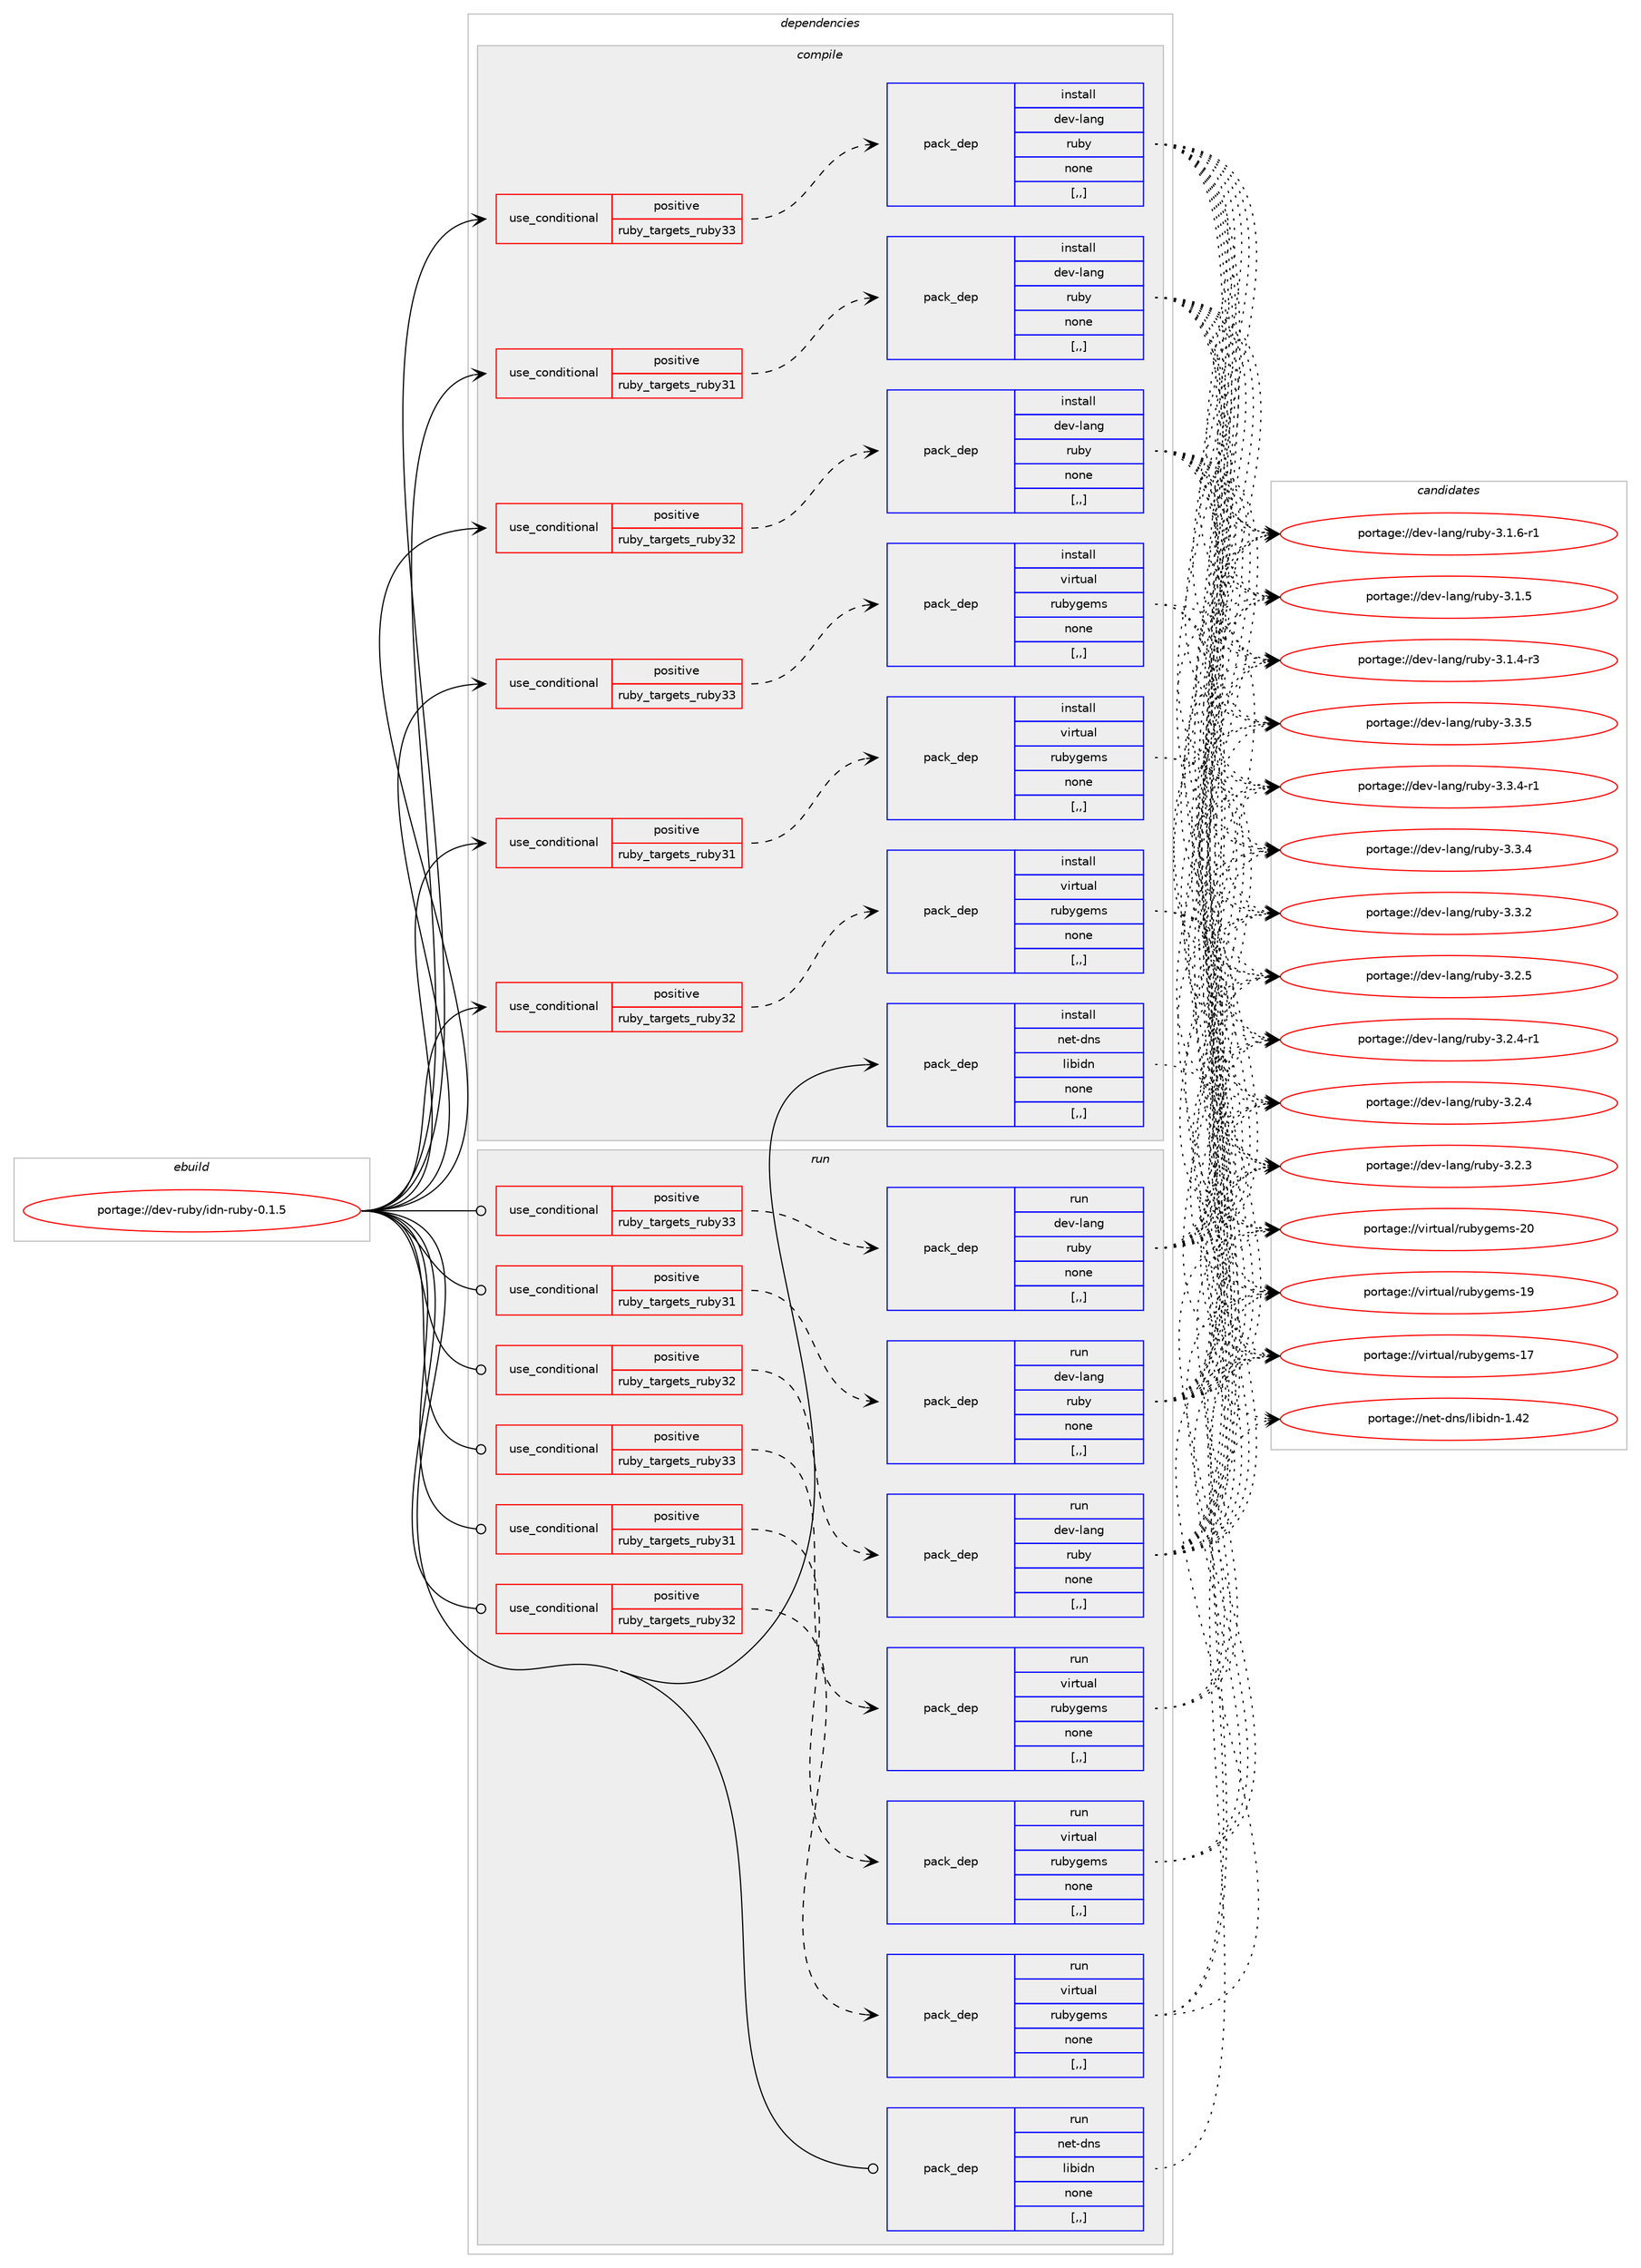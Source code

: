 digraph prolog {

# *************
# Graph options
# *************

newrank=true;
concentrate=true;
compound=true;
graph [rankdir=LR,fontname=Helvetica,fontsize=10,ranksep=1.5];#, ranksep=2.5, nodesep=0.2];
edge  [arrowhead=vee];
node  [fontname=Helvetica,fontsize=10];

# **********
# The ebuild
# **********

subgraph cluster_leftcol {
color=gray;
label=<<i>ebuild</i>>;
id [label="portage://dev-ruby/idn-ruby-0.1.5", color=red, width=4, href="../dev-ruby/idn-ruby-0.1.5.svg"];
}

# ****************
# The dependencies
# ****************

subgraph cluster_midcol {
color=gray;
label=<<i>dependencies</i>>;
subgraph cluster_compile {
fillcolor="#eeeeee";
style=filled;
label=<<i>compile</i>>;
subgraph cond180120 {
dependency682832 [label=<<TABLE BORDER="0" CELLBORDER="1" CELLSPACING="0" CELLPADDING="4"><TR><TD ROWSPAN="3" CELLPADDING="10">use_conditional</TD></TR><TR><TD>positive</TD></TR><TR><TD>ruby_targets_ruby31</TD></TR></TABLE>>, shape=none, color=red];
subgraph pack497789 {
dependency682833 [label=<<TABLE BORDER="0" CELLBORDER="1" CELLSPACING="0" CELLPADDING="4" WIDTH="220"><TR><TD ROWSPAN="6" CELLPADDING="30">pack_dep</TD></TR><TR><TD WIDTH="110">install</TD></TR><TR><TD>dev-lang</TD></TR><TR><TD>ruby</TD></TR><TR><TD>none</TD></TR><TR><TD>[,,]</TD></TR></TABLE>>, shape=none, color=blue];
}
dependency682832:e -> dependency682833:w [weight=20,style="dashed",arrowhead="vee"];
}
id:e -> dependency682832:w [weight=20,style="solid",arrowhead="vee"];
subgraph cond180121 {
dependency682834 [label=<<TABLE BORDER="0" CELLBORDER="1" CELLSPACING="0" CELLPADDING="4"><TR><TD ROWSPAN="3" CELLPADDING="10">use_conditional</TD></TR><TR><TD>positive</TD></TR><TR><TD>ruby_targets_ruby31</TD></TR></TABLE>>, shape=none, color=red];
subgraph pack497790 {
dependency682835 [label=<<TABLE BORDER="0" CELLBORDER="1" CELLSPACING="0" CELLPADDING="4" WIDTH="220"><TR><TD ROWSPAN="6" CELLPADDING="30">pack_dep</TD></TR><TR><TD WIDTH="110">install</TD></TR><TR><TD>virtual</TD></TR><TR><TD>rubygems</TD></TR><TR><TD>none</TD></TR><TR><TD>[,,]</TD></TR></TABLE>>, shape=none, color=blue];
}
dependency682834:e -> dependency682835:w [weight=20,style="dashed",arrowhead="vee"];
}
id:e -> dependency682834:w [weight=20,style="solid",arrowhead="vee"];
subgraph cond180122 {
dependency682836 [label=<<TABLE BORDER="0" CELLBORDER="1" CELLSPACING="0" CELLPADDING="4"><TR><TD ROWSPAN="3" CELLPADDING="10">use_conditional</TD></TR><TR><TD>positive</TD></TR><TR><TD>ruby_targets_ruby32</TD></TR></TABLE>>, shape=none, color=red];
subgraph pack497791 {
dependency682837 [label=<<TABLE BORDER="0" CELLBORDER="1" CELLSPACING="0" CELLPADDING="4" WIDTH="220"><TR><TD ROWSPAN="6" CELLPADDING="30">pack_dep</TD></TR><TR><TD WIDTH="110">install</TD></TR><TR><TD>dev-lang</TD></TR><TR><TD>ruby</TD></TR><TR><TD>none</TD></TR><TR><TD>[,,]</TD></TR></TABLE>>, shape=none, color=blue];
}
dependency682836:e -> dependency682837:w [weight=20,style="dashed",arrowhead="vee"];
}
id:e -> dependency682836:w [weight=20,style="solid",arrowhead="vee"];
subgraph cond180123 {
dependency682838 [label=<<TABLE BORDER="0" CELLBORDER="1" CELLSPACING="0" CELLPADDING="4"><TR><TD ROWSPAN="3" CELLPADDING="10">use_conditional</TD></TR><TR><TD>positive</TD></TR><TR><TD>ruby_targets_ruby32</TD></TR></TABLE>>, shape=none, color=red];
subgraph pack497792 {
dependency682839 [label=<<TABLE BORDER="0" CELLBORDER="1" CELLSPACING="0" CELLPADDING="4" WIDTH="220"><TR><TD ROWSPAN="6" CELLPADDING="30">pack_dep</TD></TR><TR><TD WIDTH="110">install</TD></TR><TR><TD>virtual</TD></TR><TR><TD>rubygems</TD></TR><TR><TD>none</TD></TR><TR><TD>[,,]</TD></TR></TABLE>>, shape=none, color=blue];
}
dependency682838:e -> dependency682839:w [weight=20,style="dashed",arrowhead="vee"];
}
id:e -> dependency682838:w [weight=20,style="solid",arrowhead="vee"];
subgraph cond180124 {
dependency682840 [label=<<TABLE BORDER="0" CELLBORDER="1" CELLSPACING="0" CELLPADDING="4"><TR><TD ROWSPAN="3" CELLPADDING="10">use_conditional</TD></TR><TR><TD>positive</TD></TR><TR><TD>ruby_targets_ruby33</TD></TR></TABLE>>, shape=none, color=red];
subgraph pack497793 {
dependency682841 [label=<<TABLE BORDER="0" CELLBORDER="1" CELLSPACING="0" CELLPADDING="4" WIDTH="220"><TR><TD ROWSPAN="6" CELLPADDING="30">pack_dep</TD></TR><TR><TD WIDTH="110">install</TD></TR><TR><TD>dev-lang</TD></TR><TR><TD>ruby</TD></TR><TR><TD>none</TD></TR><TR><TD>[,,]</TD></TR></TABLE>>, shape=none, color=blue];
}
dependency682840:e -> dependency682841:w [weight=20,style="dashed",arrowhead="vee"];
}
id:e -> dependency682840:w [weight=20,style="solid",arrowhead="vee"];
subgraph cond180125 {
dependency682842 [label=<<TABLE BORDER="0" CELLBORDER="1" CELLSPACING="0" CELLPADDING="4"><TR><TD ROWSPAN="3" CELLPADDING="10">use_conditional</TD></TR><TR><TD>positive</TD></TR><TR><TD>ruby_targets_ruby33</TD></TR></TABLE>>, shape=none, color=red];
subgraph pack497794 {
dependency682843 [label=<<TABLE BORDER="0" CELLBORDER="1" CELLSPACING="0" CELLPADDING="4" WIDTH="220"><TR><TD ROWSPAN="6" CELLPADDING="30">pack_dep</TD></TR><TR><TD WIDTH="110">install</TD></TR><TR><TD>virtual</TD></TR><TR><TD>rubygems</TD></TR><TR><TD>none</TD></TR><TR><TD>[,,]</TD></TR></TABLE>>, shape=none, color=blue];
}
dependency682842:e -> dependency682843:w [weight=20,style="dashed",arrowhead="vee"];
}
id:e -> dependency682842:w [weight=20,style="solid",arrowhead="vee"];
subgraph pack497795 {
dependency682844 [label=<<TABLE BORDER="0" CELLBORDER="1" CELLSPACING="0" CELLPADDING="4" WIDTH="220"><TR><TD ROWSPAN="6" CELLPADDING="30">pack_dep</TD></TR><TR><TD WIDTH="110">install</TD></TR><TR><TD>net-dns</TD></TR><TR><TD>libidn</TD></TR><TR><TD>none</TD></TR><TR><TD>[,,]</TD></TR></TABLE>>, shape=none, color=blue];
}
id:e -> dependency682844:w [weight=20,style="solid",arrowhead="vee"];
}
subgraph cluster_compileandrun {
fillcolor="#eeeeee";
style=filled;
label=<<i>compile and run</i>>;
}
subgraph cluster_run {
fillcolor="#eeeeee";
style=filled;
label=<<i>run</i>>;
subgraph cond180126 {
dependency682845 [label=<<TABLE BORDER="0" CELLBORDER="1" CELLSPACING="0" CELLPADDING="4"><TR><TD ROWSPAN="3" CELLPADDING="10">use_conditional</TD></TR><TR><TD>positive</TD></TR><TR><TD>ruby_targets_ruby31</TD></TR></TABLE>>, shape=none, color=red];
subgraph pack497796 {
dependency682846 [label=<<TABLE BORDER="0" CELLBORDER="1" CELLSPACING="0" CELLPADDING="4" WIDTH="220"><TR><TD ROWSPAN="6" CELLPADDING="30">pack_dep</TD></TR><TR><TD WIDTH="110">run</TD></TR><TR><TD>dev-lang</TD></TR><TR><TD>ruby</TD></TR><TR><TD>none</TD></TR><TR><TD>[,,]</TD></TR></TABLE>>, shape=none, color=blue];
}
dependency682845:e -> dependency682846:w [weight=20,style="dashed",arrowhead="vee"];
}
id:e -> dependency682845:w [weight=20,style="solid",arrowhead="odot"];
subgraph cond180127 {
dependency682847 [label=<<TABLE BORDER="0" CELLBORDER="1" CELLSPACING="0" CELLPADDING="4"><TR><TD ROWSPAN="3" CELLPADDING="10">use_conditional</TD></TR><TR><TD>positive</TD></TR><TR><TD>ruby_targets_ruby31</TD></TR></TABLE>>, shape=none, color=red];
subgraph pack497797 {
dependency682848 [label=<<TABLE BORDER="0" CELLBORDER="1" CELLSPACING="0" CELLPADDING="4" WIDTH="220"><TR><TD ROWSPAN="6" CELLPADDING="30">pack_dep</TD></TR><TR><TD WIDTH="110">run</TD></TR><TR><TD>virtual</TD></TR><TR><TD>rubygems</TD></TR><TR><TD>none</TD></TR><TR><TD>[,,]</TD></TR></TABLE>>, shape=none, color=blue];
}
dependency682847:e -> dependency682848:w [weight=20,style="dashed",arrowhead="vee"];
}
id:e -> dependency682847:w [weight=20,style="solid",arrowhead="odot"];
subgraph cond180128 {
dependency682849 [label=<<TABLE BORDER="0" CELLBORDER="1" CELLSPACING="0" CELLPADDING="4"><TR><TD ROWSPAN="3" CELLPADDING="10">use_conditional</TD></TR><TR><TD>positive</TD></TR><TR><TD>ruby_targets_ruby32</TD></TR></TABLE>>, shape=none, color=red];
subgraph pack497798 {
dependency682850 [label=<<TABLE BORDER="0" CELLBORDER="1" CELLSPACING="0" CELLPADDING="4" WIDTH="220"><TR><TD ROWSPAN="6" CELLPADDING="30">pack_dep</TD></TR><TR><TD WIDTH="110">run</TD></TR><TR><TD>dev-lang</TD></TR><TR><TD>ruby</TD></TR><TR><TD>none</TD></TR><TR><TD>[,,]</TD></TR></TABLE>>, shape=none, color=blue];
}
dependency682849:e -> dependency682850:w [weight=20,style="dashed",arrowhead="vee"];
}
id:e -> dependency682849:w [weight=20,style="solid",arrowhead="odot"];
subgraph cond180129 {
dependency682851 [label=<<TABLE BORDER="0" CELLBORDER="1" CELLSPACING="0" CELLPADDING="4"><TR><TD ROWSPAN="3" CELLPADDING="10">use_conditional</TD></TR><TR><TD>positive</TD></TR><TR><TD>ruby_targets_ruby32</TD></TR></TABLE>>, shape=none, color=red];
subgraph pack497799 {
dependency682852 [label=<<TABLE BORDER="0" CELLBORDER="1" CELLSPACING="0" CELLPADDING="4" WIDTH="220"><TR><TD ROWSPAN="6" CELLPADDING="30">pack_dep</TD></TR><TR><TD WIDTH="110">run</TD></TR><TR><TD>virtual</TD></TR><TR><TD>rubygems</TD></TR><TR><TD>none</TD></TR><TR><TD>[,,]</TD></TR></TABLE>>, shape=none, color=blue];
}
dependency682851:e -> dependency682852:w [weight=20,style="dashed",arrowhead="vee"];
}
id:e -> dependency682851:w [weight=20,style="solid",arrowhead="odot"];
subgraph cond180130 {
dependency682853 [label=<<TABLE BORDER="0" CELLBORDER="1" CELLSPACING="0" CELLPADDING="4"><TR><TD ROWSPAN="3" CELLPADDING="10">use_conditional</TD></TR><TR><TD>positive</TD></TR><TR><TD>ruby_targets_ruby33</TD></TR></TABLE>>, shape=none, color=red];
subgraph pack497800 {
dependency682854 [label=<<TABLE BORDER="0" CELLBORDER="1" CELLSPACING="0" CELLPADDING="4" WIDTH="220"><TR><TD ROWSPAN="6" CELLPADDING="30">pack_dep</TD></TR><TR><TD WIDTH="110">run</TD></TR><TR><TD>dev-lang</TD></TR><TR><TD>ruby</TD></TR><TR><TD>none</TD></TR><TR><TD>[,,]</TD></TR></TABLE>>, shape=none, color=blue];
}
dependency682853:e -> dependency682854:w [weight=20,style="dashed",arrowhead="vee"];
}
id:e -> dependency682853:w [weight=20,style="solid",arrowhead="odot"];
subgraph cond180131 {
dependency682855 [label=<<TABLE BORDER="0" CELLBORDER="1" CELLSPACING="0" CELLPADDING="4"><TR><TD ROWSPAN="3" CELLPADDING="10">use_conditional</TD></TR><TR><TD>positive</TD></TR><TR><TD>ruby_targets_ruby33</TD></TR></TABLE>>, shape=none, color=red];
subgraph pack497801 {
dependency682856 [label=<<TABLE BORDER="0" CELLBORDER="1" CELLSPACING="0" CELLPADDING="4" WIDTH="220"><TR><TD ROWSPAN="6" CELLPADDING="30">pack_dep</TD></TR><TR><TD WIDTH="110">run</TD></TR><TR><TD>virtual</TD></TR><TR><TD>rubygems</TD></TR><TR><TD>none</TD></TR><TR><TD>[,,]</TD></TR></TABLE>>, shape=none, color=blue];
}
dependency682855:e -> dependency682856:w [weight=20,style="dashed",arrowhead="vee"];
}
id:e -> dependency682855:w [weight=20,style="solid",arrowhead="odot"];
subgraph pack497802 {
dependency682857 [label=<<TABLE BORDER="0" CELLBORDER="1" CELLSPACING="0" CELLPADDING="4" WIDTH="220"><TR><TD ROWSPAN="6" CELLPADDING="30">pack_dep</TD></TR><TR><TD WIDTH="110">run</TD></TR><TR><TD>net-dns</TD></TR><TR><TD>libidn</TD></TR><TR><TD>none</TD></TR><TR><TD>[,,]</TD></TR></TABLE>>, shape=none, color=blue];
}
id:e -> dependency682857:w [weight=20,style="solid",arrowhead="odot"];
}
}

# **************
# The candidates
# **************

subgraph cluster_choices {
rank=same;
color=gray;
label=<<i>candidates</i>>;

subgraph choice497789 {
color=black;
nodesep=1;
choice10010111845108971101034711411798121455146514653 [label="portage://dev-lang/ruby-3.3.5", color=red, width=4,href="../dev-lang/ruby-3.3.5.svg"];
choice100101118451089711010347114117981214551465146524511449 [label="portage://dev-lang/ruby-3.3.4-r1", color=red, width=4,href="../dev-lang/ruby-3.3.4-r1.svg"];
choice10010111845108971101034711411798121455146514652 [label="portage://dev-lang/ruby-3.3.4", color=red, width=4,href="../dev-lang/ruby-3.3.4.svg"];
choice10010111845108971101034711411798121455146514650 [label="portage://dev-lang/ruby-3.3.2", color=red, width=4,href="../dev-lang/ruby-3.3.2.svg"];
choice10010111845108971101034711411798121455146504653 [label="portage://dev-lang/ruby-3.2.5", color=red, width=4,href="../dev-lang/ruby-3.2.5.svg"];
choice100101118451089711010347114117981214551465046524511449 [label="portage://dev-lang/ruby-3.2.4-r1", color=red, width=4,href="../dev-lang/ruby-3.2.4-r1.svg"];
choice10010111845108971101034711411798121455146504652 [label="portage://dev-lang/ruby-3.2.4", color=red, width=4,href="../dev-lang/ruby-3.2.4.svg"];
choice10010111845108971101034711411798121455146504651 [label="portage://dev-lang/ruby-3.2.3", color=red, width=4,href="../dev-lang/ruby-3.2.3.svg"];
choice100101118451089711010347114117981214551464946544511449 [label="portage://dev-lang/ruby-3.1.6-r1", color=red, width=4,href="../dev-lang/ruby-3.1.6-r1.svg"];
choice10010111845108971101034711411798121455146494653 [label="portage://dev-lang/ruby-3.1.5", color=red, width=4,href="../dev-lang/ruby-3.1.5.svg"];
choice100101118451089711010347114117981214551464946524511451 [label="portage://dev-lang/ruby-3.1.4-r3", color=red, width=4,href="../dev-lang/ruby-3.1.4-r3.svg"];
dependency682833:e -> choice10010111845108971101034711411798121455146514653:w [style=dotted,weight="100"];
dependency682833:e -> choice100101118451089711010347114117981214551465146524511449:w [style=dotted,weight="100"];
dependency682833:e -> choice10010111845108971101034711411798121455146514652:w [style=dotted,weight="100"];
dependency682833:e -> choice10010111845108971101034711411798121455146514650:w [style=dotted,weight="100"];
dependency682833:e -> choice10010111845108971101034711411798121455146504653:w [style=dotted,weight="100"];
dependency682833:e -> choice100101118451089711010347114117981214551465046524511449:w [style=dotted,weight="100"];
dependency682833:e -> choice10010111845108971101034711411798121455146504652:w [style=dotted,weight="100"];
dependency682833:e -> choice10010111845108971101034711411798121455146504651:w [style=dotted,weight="100"];
dependency682833:e -> choice100101118451089711010347114117981214551464946544511449:w [style=dotted,weight="100"];
dependency682833:e -> choice10010111845108971101034711411798121455146494653:w [style=dotted,weight="100"];
dependency682833:e -> choice100101118451089711010347114117981214551464946524511451:w [style=dotted,weight="100"];
}
subgraph choice497790 {
color=black;
nodesep=1;
choice118105114116117971084711411798121103101109115455048 [label="portage://virtual/rubygems-20", color=red, width=4,href="../virtual/rubygems-20.svg"];
choice118105114116117971084711411798121103101109115454957 [label="portage://virtual/rubygems-19", color=red, width=4,href="../virtual/rubygems-19.svg"];
choice118105114116117971084711411798121103101109115454955 [label="portage://virtual/rubygems-17", color=red, width=4,href="../virtual/rubygems-17.svg"];
dependency682835:e -> choice118105114116117971084711411798121103101109115455048:w [style=dotted,weight="100"];
dependency682835:e -> choice118105114116117971084711411798121103101109115454957:w [style=dotted,weight="100"];
dependency682835:e -> choice118105114116117971084711411798121103101109115454955:w [style=dotted,weight="100"];
}
subgraph choice497791 {
color=black;
nodesep=1;
choice10010111845108971101034711411798121455146514653 [label="portage://dev-lang/ruby-3.3.5", color=red, width=4,href="../dev-lang/ruby-3.3.5.svg"];
choice100101118451089711010347114117981214551465146524511449 [label="portage://dev-lang/ruby-3.3.4-r1", color=red, width=4,href="../dev-lang/ruby-3.3.4-r1.svg"];
choice10010111845108971101034711411798121455146514652 [label="portage://dev-lang/ruby-3.3.4", color=red, width=4,href="../dev-lang/ruby-3.3.4.svg"];
choice10010111845108971101034711411798121455146514650 [label="portage://dev-lang/ruby-3.3.2", color=red, width=4,href="../dev-lang/ruby-3.3.2.svg"];
choice10010111845108971101034711411798121455146504653 [label="portage://dev-lang/ruby-3.2.5", color=red, width=4,href="../dev-lang/ruby-3.2.5.svg"];
choice100101118451089711010347114117981214551465046524511449 [label="portage://dev-lang/ruby-3.2.4-r1", color=red, width=4,href="../dev-lang/ruby-3.2.4-r1.svg"];
choice10010111845108971101034711411798121455146504652 [label="portage://dev-lang/ruby-3.2.4", color=red, width=4,href="../dev-lang/ruby-3.2.4.svg"];
choice10010111845108971101034711411798121455146504651 [label="portage://dev-lang/ruby-3.2.3", color=red, width=4,href="../dev-lang/ruby-3.2.3.svg"];
choice100101118451089711010347114117981214551464946544511449 [label="portage://dev-lang/ruby-3.1.6-r1", color=red, width=4,href="../dev-lang/ruby-3.1.6-r1.svg"];
choice10010111845108971101034711411798121455146494653 [label="portage://dev-lang/ruby-3.1.5", color=red, width=4,href="../dev-lang/ruby-3.1.5.svg"];
choice100101118451089711010347114117981214551464946524511451 [label="portage://dev-lang/ruby-3.1.4-r3", color=red, width=4,href="../dev-lang/ruby-3.1.4-r3.svg"];
dependency682837:e -> choice10010111845108971101034711411798121455146514653:w [style=dotted,weight="100"];
dependency682837:e -> choice100101118451089711010347114117981214551465146524511449:w [style=dotted,weight="100"];
dependency682837:e -> choice10010111845108971101034711411798121455146514652:w [style=dotted,weight="100"];
dependency682837:e -> choice10010111845108971101034711411798121455146514650:w [style=dotted,weight="100"];
dependency682837:e -> choice10010111845108971101034711411798121455146504653:w [style=dotted,weight="100"];
dependency682837:e -> choice100101118451089711010347114117981214551465046524511449:w [style=dotted,weight="100"];
dependency682837:e -> choice10010111845108971101034711411798121455146504652:w [style=dotted,weight="100"];
dependency682837:e -> choice10010111845108971101034711411798121455146504651:w [style=dotted,weight="100"];
dependency682837:e -> choice100101118451089711010347114117981214551464946544511449:w [style=dotted,weight="100"];
dependency682837:e -> choice10010111845108971101034711411798121455146494653:w [style=dotted,weight="100"];
dependency682837:e -> choice100101118451089711010347114117981214551464946524511451:w [style=dotted,weight="100"];
}
subgraph choice497792 {
color=black;
nodesep=1;
choice118105114116117971084711411798121103101109115455048 [label="portage://virtual/rubygems-20", color=red, width=4,href="../virtual/rubygems-20.svg"];
choice118105114116117971084711411798121103101109115454957 [label="portage://virtual/rubygems-19", color=red, width=4,href="../virtual/rubygems-19.svg"];
choice118105114116117971084711411798121103101109115454955 [label="portage://virtual/rubygems-17", color=red, width=4,href="../virtual/rubygems-17.svg"];
dependency682839:e -> choice118105114116117971084711411798121103101109115455048:w [style=dotted,weight="100"];
dependency682839:e -> choice118105114116117971084711411798121103101109115454957:w [style=dotted,weight="100"];
dependency682839:e -> choice118105114116117971084711411798121103101109115454955:w [style=dotted,weight="100"];
}
subgraph choice497793 {
color=black;
nodesep=1;
choice10010111845108971101034711411798121455146514653 [label="portage://dev-lang/ruby-3.3.5", color=red, width=4,href="../dev-lang/ruby-3.3.5.svg"];
choice100101118451089711010347114117981214551465146524511449 [label="portage://dev-lang/ruby-3.3.4-r1", color=red, width=4,href="../dev-lang/ruby-3.3.4-r1.svg"];
choice10010111845108971101034711411798121455146514652 [label="portage://dev-lang/ruby-3.3.4", color=red, width=4,href="../dev-lang/ruby-3.3.4.svg"];
choice10010111845108971101034711411798121455146514650 [label="portage://dev-lang/ruby-3.3.2", color=red, width=4,href="../dev-lang/ruby-3.3.2.svg"];
choice10010111845108971101034711411798121455146504653 [label="portage://dev-lang/ruby-3.2.5", color=red, width=4,href="../dev-lang/ruby-3.2.5.svg"];
choice100101118451089711010347114117981214551465046524511449 [label="portage://dev-lang/ruby-3.2.4-r1", color=red, width=4,href="../dev-lang/ruby-3.2.4-r1.svg"];
choice10010111845108971101034711411798121455146504652 [label="portage://dev-lang/ruby-3.2.4", color=red, width=4,href="../dev-lang/ruby-3.2.4.svg"];
choice10010111845108971101034711411798121455146504651 [label="portage://dev-lang/ruby-3.2.3", color=red, width=4,href="../dev-lang/ruby-3.2.3.svg"];
choice100101118451089711010347114117981214551464946544511449 [label="portage://dev-lang/ruby-3.1.6-r1", color=red, width=4,href="../dev-lang/ruby-3.1.6-r1.svg"];
choice10010111845108971101034711411798121455146494653 [label="portage://dev-lang/ruby-3.1.5", color=red, width=4,href="../dev-lang/ruby-3.1.5.svg"];
choice100101118451089711010347114117981214551464946524511451 [label="portage://dev-lang/ruby-3.1.4-r3", color=red, width=4,href="../dev-lang/ruby-3.1.4-r3.svg"];
dependency682841:e -> choice10010111845108971101034711411798121455146514653:w [style=dotted,weight="100"];
dependency682841:e -> choice100101118451089711010347114117981214551465146524511449:w [style=dotted,weight="100"];
dependency682841:e -> choice10010111845108971101034711411798121455146514652:w [style=dotted,weight="100"];
dependency682841:e -> choice10010111845108971101034711411798121455146514650:w [style=dotted,weight="100"];
dependency682841:e -> choice10010111845108971101034711411798121455146504653:w [style=dotted,weight="100"];
dependency682841:e -> choice100101118451089711010347114117981214551465046524511449:w [style=dotted,weight="100"];
dependency682841:e -> choice10010111845108971101034711411798121455146504652:w [style=dotted,weight="100"];
dependency682841:e -> choice10010111845108971101034711411798121455146504651:w [style=dotted,weight="100"];
dependency682841:e -> choice100101118451089711010347114117981214551464946544511449:w [style=dotted,weight="100"];
dependency682841:e -> choice10010111845108971101034711411798121455146494653:w [style=dotted,weight="100"];
dependency682841:e -> choice100101118451089711010347114117981214551464946524511451:w [style=dotted,weight="100"];
}
subgraph choice497794 {
color=black;
nodesep=1;
choice118105114116117971084711411798121103101109115455048 [label="portage://virtual/rubygems-20", color=red, width=4,href="../virtual/rubygems-20.svg"];
choice118105114116117971084711411798121103101109115454957 [label="portage://virtual/rubygems-19", color=red, width=4,href="../virtual/rubygems-19.svg"];
choice118105114116117971084711411798121103101109115454955 [label="portage://virtual/rubygems-17", color=red, width=4,href="../virtual/rubygems-17.svg"];
dependency682843:e -> choice118105114116117971084711411798121103101109115455048:w [style=dotted,weight="100"];
dependency682843:e -> choice118105114116117971084711411798121103101109115454957:w [style=dotted,weight="100"];
dependency682843:e -> choice118105114116117971084711411798121103101109115454955:w [style=dotted,weight="100"];
}
subgraph choice497795 {
color=black;
nodesep=1;
choice1101011164510011011547108105981051001104549465250 [label="portage://net-dns/libidn-1.42", color=red, width=4,href="../net-dns/libidn-1.42.svg"];
dependency682844:e -> choice1101011164510011011547108105981051001104549465250:w [style=dotted,weight="100"];
}
subgraph choice497796 {
color=black;
nodesep=1;
choice10010111845108971101034711411798121455146514653 [label="portage://dev-lang/ruby-3.3.5", color=red, width=4,href="../dev-lang/ruby-3.3.5.svg"];
choice100101118451089711010347114117981214551465146524511449 [label="portage://dev-lang/ruby-3.3.4-r1", color=red, width=4,href="../dev-lang/ruby-3.3.4-r1.svg"];
choice10010111845108971101034711411798121455146514652 [label="portage://dev-lang/ruby-3.3.4", color=red, width=4,href="../dev-lang/ruby-3.3.4.svg"];
choice10010111845108971101034711411798121455146514650 [label="portage://dev-lang/ruby-3.3.2", color=red, width=4,href="../dev-lang/ruby-3.3.2.svg"];
choice10010111845108971101034711411798121455146504653 [label="portage://dev-lang/ruby-3.2.5", color=red, width=4,href="../dev-lang/ruby-3.2.5.svg"];
choice100101118451089711010347114117981214551465046524511449 [label="portage://dev-lang/ruby-3.2.4-r1", color=red, width=4,href="../dev-lang/ruby-3.2.4-r1.svg"];
choice10010111845108971101034711411798121455146504652 [label="portage://dev-lang/ruby-3.2.4", color=red, width=4,href="../dev-lang/ruby-3.2.4.svg"];
choice10010111845108971101034711411798121455146504651 [label="portage://dev-lang/ruby-3.2.3", color=red, width=4,href="../dev-lang/ruby-3.2.3.svg"];
choice100101118451089711010347114117981214551464946544511449 [label="portage://dev-lang/ruby-3.1.6-r1", color=red, width=4,href="../dev-lang/ruby-3.1.6-r1.svg"];
choice10010111845108971101034711411798121455146494653 [label="portage://dev-lang/ruby-3.1.5", color=red, width=4,href="../dev-lang/ruby-3.1.5.svg"];
choice100101118451089711010347114117981214551464946524511451 [label="portage://dev-lang/ruby-3.1.4-r3", color=red, width=4,href="../dev-lang/ruby-3.1.4-r3.svg"];
dependency682846:e -> choice10010111845108971101034711411798121455146514653:w [style=dotted,weight="100"];
dependency682846:e -> choice100101118451089711010347114117981214551465146524511449:w [style=dotted,weight="100"];
dependency682846:e -> choice10010111845108971101034711411798121455146514652:w [style=dotted,weight="100"];
dependency682846:e -> choice10010111845108971101034711411798121455146514650:w [style=dotted,weight="100"];
dependency682846:e -> choice10010111845108971101034711411798121455146504653:w [style=dotted,weight="100"];
dependency682846:e -> choice100101118451089711010347114117981214551465046524511449:w [style=dotted,weight="100"];
dependency682846:e -> choice10010111845108971101034711411798121455146504652:w [style=dotted,weight="100"];
dependency682846:e -> choice10010111845108971101034711411798121455146504651:w [style=dotted,weight="100"];
dependency682846:e -> choice100101118451089711010347114117981214551464946544511449:w [style=dotted,weight="100"];
dependency682846:e -> choice10010111845108971101034711411798121455146494653:w [style=dotted,weight="100"];
dependency682846:e -> choice100101118451089711010347114117981214551464946524511451:w [style=dotted,weight="100"];
}
subgraph choice497797 {
color=black;
nodesep=1;
choice118105114116117971084711411798121103101109115455048 [label="portage://virtual/rubygems-20", color=red, width=4,href="../virtual/rubygems-20.svg"];
choice118105114116117971084711411798121103101109115454957 [label="portage://virtual/rubygems-19", color=red, width=4,href="../virtual/rubygems-19.svg"];
choice118105114116117971084711411798121103101109115454955 [label="portage://virtual/rubygems-17", color=red, width=4,href="../virtual/rubygems-17.svg"];
dependency682848:e -> choice118105114116117971084711411798121103101109115455048:w [style=dotted,weight="100"];
dependency682848:e -> choice118105114116117971084711411798121103101109115454957:w [style=dotted,weight="100"];
dependency682848:e -> choice118105114116117971084711411798121103101109115454955:w [style=dotted,weight="100"];
}
subgraph choice497798 {
color=black;
nodesep=1;
choice10010111845108971101034711411798121455146514653 [label="portage://dev-lang/ruby-3.3.5", color=red, width=4,href="../dev-lang/ruby-3.3.5.svg"];
choice100101118451089711010347114117981214551465146524511449 [label="portage://dev-lang/ruby-3.3.4-r1", color=red, width=4,href="../dev-lang/ruby-3.3.4-r1.svg"];
choice10010111845108971101034711411798121455146514652 [label="portage://dev-lang/ruby-3.3.4", color=red, width=4,href="../dev-lang/ruby-3.3.4.svg"];
choice10010111845108971101034711411798121455146514650 [label="portage://dev-lang/ruby-3.3.2", color=red, width=4,href="../dev-lang/ruby-3.3.2.svg"];
choice10010111845108971101034711411798121455146504653 [label="portage://dev-lang/ruby-3.2.5", color=red, width=4,href="../dev-lang/ruby-3.2.5.svg"];
choice100101118451089711010347114117981214551465046524511449 [label="portage://dev-lang/ruby-3.2.4-r1", color=red, width=4,href="../dev-lang/ruby-3.2.4-r1.svg"];
choice10010111845108971101034711411798121455146504652 [label="portage://dev-lang/ruby-3.2.4", color=red, width=4,href="../dev-lang/ruby-3.2.4.svg"];
choice10010111845108971101034711411798121455146504651 [label="portage://dev-lang/ruby-3.2.3", color=red, width=4,href="../dev-lang/ruby-3.2.3.svg"];
choice100101118451089711010347114117981214551464946544511449 [label="portage://dev-lang/ruby-3.1.6-r1", color=red, width=4,href="../dev-lang/ruby-3.1.6-r1.svg"];
choice10010111845108971101034711411798121455146494653 [label="portage://dev-lang/ruby-3.1.5", color=red, width=4,href="../dev-lang/ruby-3.1.5.svg"];
choice100101118451089711010347114117981214551464946524511451 [label="portage://dev-lang/ruby-3.1.4-r3", color=red, width=4,href="../dev-lang/ruby-3.1.4-r3.svg"];
dependency682850:e -> choice10010111845108971101034711411798121455146514653:w [style=dotted,weight="100"];
dependency682850:e -> choice100101118451089711010347114117981214551465146524511449:w [style=dotted,weight="100"];
dependency682850:e -> choice10010111845108971101034711411798121455146514652:w [style=dotted,weight="100"];
dependency682850:e -> choice10010111845108971101034711411798121455146514650:w [style=dotted,weight="100"];
dependency682850:e -> choice10010111845108971101034711411798121455146504653:w [style=dotted,weight="100"];
dependency682850:e -> choice100101118451089711010347114117981214551465046524511449:w [style=dotted,weight="100"];
dependency682850:e -> choice10010111845108971101034711411798121455146504652:w [style=dotted,weight="100"];
dependency682850:e -> choice10010111845108971101034711411798121455146504651:w [style=dotted,weight="100"];
dependency682850:e -> choice100101118451089711010347114117981214551464946544511449:w [style=dotted,weight="100"];
dependency682850:e -> choice10010111845108971101034711411798121455146494653:w [style=dotted,weight="100"];
dependency682850:e -> choice100101118451089711010347114117981214551464946524511451:w [style=dotted,weight="100"];
}
subgraph choice497799 {
color=black;
nodesep=1;
choice118105114116117971084711411798121103101109115455048 [label="portage://virtual/rubygems-20", color=red, width=4,href="../virtual/rubygems-20.svg"];
choice118105114116117971084711411798121103101109115454957 [label="portage://virtual/rubygems-19", color=red, width=4,href="../virtual/rubygems-19.svg"];
choice118105114116117971084711411798121103101109115454955 [label="portage://virtual/rubygems-17", color=red, width=4,href="../virtual/rubygems-17.svg"];
dependency682852:e -> choice118105114116117971084711411798121103101109115455048:w [style=dotted,weight="100"];
dependency682852:e -> choice118105114116117971084711411798121103101109115454957:w [style=dotted,weight="100"];
dependency682852:e -> choice118105114116117971084711411798121103101109115454955:w [style=dotted,weight="100"];
}
subgraph choice497800 {
color=black;
nodesep=1;
choice10010111845108971101034711411798121455146514653 [label="portage://dev-lang/ruby-3.3.5", color=red, width=4,href="../dev-lang/ruby-3.3.5.svg"];
choice100101118451089711010347114117981214551465146524511449 [label="portage://dev-lang/ruby-3.3.4-r1", color=red, width=4,href="../dev-lang/ruby-3.3.4-r1.svg"];
choice10010111845108971101034711411798121455146514652 [label="portage://dev-lang/ruby-3.3.4", color=red, width=4,href="../dev-lang/ruby-3.3.4.svg"];
choice10010111845108971101034711411798121455146514650 [label="portage://dev-lang/ruby-3.3.2", color=red, width=4,href="../dev-lang/ruby-3.3.2.svg"];
choice10010111845108971101034711411798121455146504653 [label="portage://dev-lang/ruby-3.2.5", color=red, width=4,href="../dev-lang/ruby-3.2.5.svg"];
choice100101118451089711010347114117981214551465046524511449 [label="portage://dev-lang/ruby-3.2.4-r1", color=red, width=4,href="../dev-lang/ruby-3.2.4-r1.svg"];
choice10010111845108971101034711411798121455146504652 [label="portage://dev-lang/ruby-3.2.4", color=red, width=4,href="../dev-lang/ruby-3.2.4.svg"];
choice10010111845108971101034711411798121455146504651 [label="portage://dev-lang/ruby-3.2.3", color=red, width=4,href="../dev-lang/ruby-3.2.3.svg"];
choice100101118451089711010347114117981214551464946544511449 [label="portage://dev-lang/ruby-3.1.6-r1", color=red, width=4,href="../dev-lang/ruby-3.1.6-r1.svg"];
choice10010111845108971101034711411798121455146494653 [label="portage://dev-lang/ruby-3.1.5", color=red, width=4,href="../dev-lang/ruby-3.1.5.svg"];
choice100101118451089711010347114117981214551464946524511451 [label="portage://dev-lang/ruby-3.1.4-r3", color=red, width=4,href="../dev-lang/ruby-3.1.4-r3.svg"];
dependency682854:e -> choice10010111845108971101034711411798121455146514653:w [style=dotted,weight="100"];
dependency682854:e -> choice100101118451089711010347114117981214551465146524511449:w [style=dotted,weight="100"];
dependency682854:e -> choice10010111845108971101034711411798121455146514652:w [style=dotted,weight="100"];
dependency682854:e -> choice10010111845108971101034711411798121455146514650:w [style=dotted,weight="100"];
dependency682854:e -> choice10010111845108971101034711411798121455146504653:w [style=dotted,weight="100"];
dependency682854:e -> choice100101118451089711010347114117981214551465046524511449:w [style=dotted,weight="100"];
dependency682854:e -> choice10010111845108971101034711411798121455146504652:w [style=dotted,weight="100"];
dependency682854:e -> choice10010111845108971101034711411798121455146504651:w [style=dotted,weight="100"];
dependency682854:e -> choice100101118451089711010347114117981214551464946544511449:w [style=dotted,weight="100"];
dependency682854:e -> choice10010111845108971101034711411798121455146494653:w [style=dotted,weight="100"];
dependency682854:e -> choice100101118451089711010347114117981214551464946524511451:w [style=dotted,weight="100"];
}
subgraph choice497801 {
color=black;
nodesep=1;
choice118105114116117971084711411798121103101109115455048 [label="portage://virtual/rubygems-20", color=red, width=4,href="../virtual/rubygems-20.svg"];
choice118105114116117971084711411798121103101109115454957 [label="portage://virtual/rubygems-19", color=red, width=4,href="../virtual/rubygems-19.svg"];
choice118105114116117971084711411798121103101109115454955 [label="portage://virtual/rubygems-17", color=red, width=4,href="../virtual/rubygems-17.svg"];
dependency682856:e -> choice118105114116117971084711411798121103101109115455048:w [style=dotted,weight="100"];
dependency682856:e -> choice118105114116117971084711411798121103101109115454957:w [style=dotted,weight="100"];
dependency682856:e -> choice118105114116117971084711411798121103101109115454955:w [style=dotted,weight="100"];
}
subgraph choice497802 {
color=black;
nodesep=1;
choice1101011164510011011547108105981051001104549465250 [label="portage://net-dns/libidn-1.42", color=red, width=4,href="../net-dns/libidn-1.42.svg"];
dependency682857:e -> choice1101011164510011011547108105981051001104549465250:w [style=dotted,weight="100"];
}
}

}
